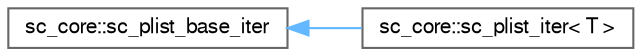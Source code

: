 digraph "Graphical Class Hierarchy"
{
 // LATEX_PDF_SIZE
  bgcolor="transparent";
  edge [fontname=FreeSans,fontsize=10,labelfontname=FreeSans,labelfontsize=10];
  node [fontname=FreeSans,fontsize=10,shape=box,height=0.2,width=0.4];
  rankdir="LR";
  Node0 [id="Node000000",label="sc_core::sc_plist_base_iter",height=0.2,width=0.4,color="grey40", fillcolor="white", style="filled",URL="$a02325.html",tooltip=" "];
  Node0 -> Node1 [id="edge138_Node000000_Node000001",dir="back",color="steelblue1",style="solid",tooltip=" "];
  Node1 [id="Node000001",label="sc_core::sc_plist_iter\< T \>",height=0.2,width=0.4,color="grey40", fillcolor="white", style="filled",URL="$a02317.html",tooltip=" "];
}
